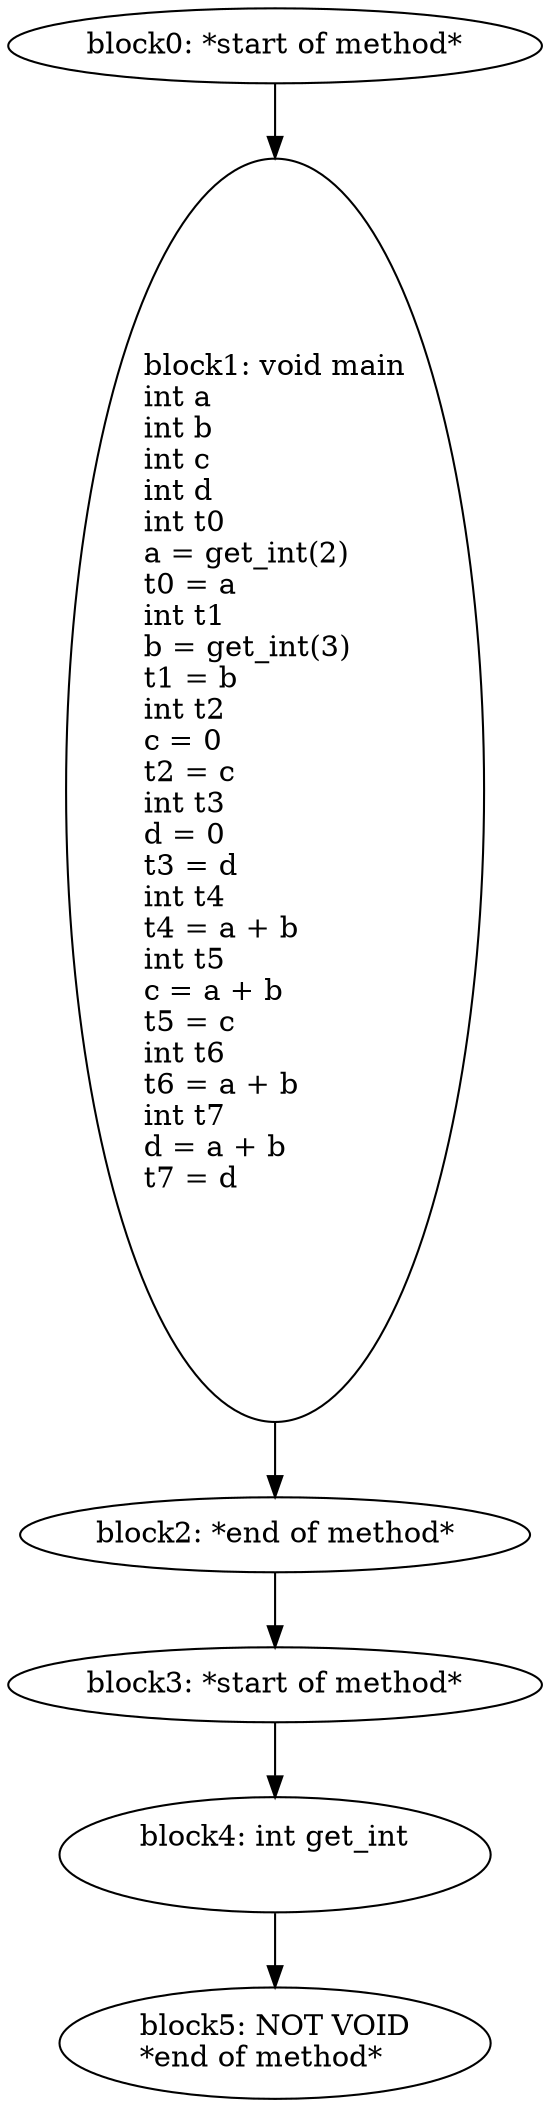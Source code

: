 digraph G {
  block0 [ label="block0: *start\ of\ method*\l" ];
  block1 [ label="block1: void\ main\lint\ a\lint\ b\lint\ c\lint\ d\lint\ t0\la\ =\ get_int\(2\)\lt0\ =\ a\lint\ t1\lb\ =\ get_int\(3\)\lt1\ =\ b\lint\ t2\lc\ =\ 0\lt2\ =\ c\lint\ t3\ld\ =\ 0\lt3\ =\ d\lint\ t4\lt4\ =\ a\ +\ b\lint\ t5\lc\ =\ a\ +\ b\lt5\ =\ c\lint\ t6\lt6\ =\ a\ +\ b\lint\ t7\ld\ =\ a\ +\ b\lt7\ =\ d\l\l" ];
  block2 [ label="block2: *end\ of\ method*\l" ];
  block3 [ label="block3: *start\ of\ method*\l" ];
  block4 [ label="block4: int\ get_int\l\l" ];
  block5 [ label="block5: NOT\ VOID\l*end\ of\ method*\l" ];
  block0 -> block1;
  block1 -> block2;
  block2 -> block3;
  block3 -> block4;
  block4 -> block5;
}

